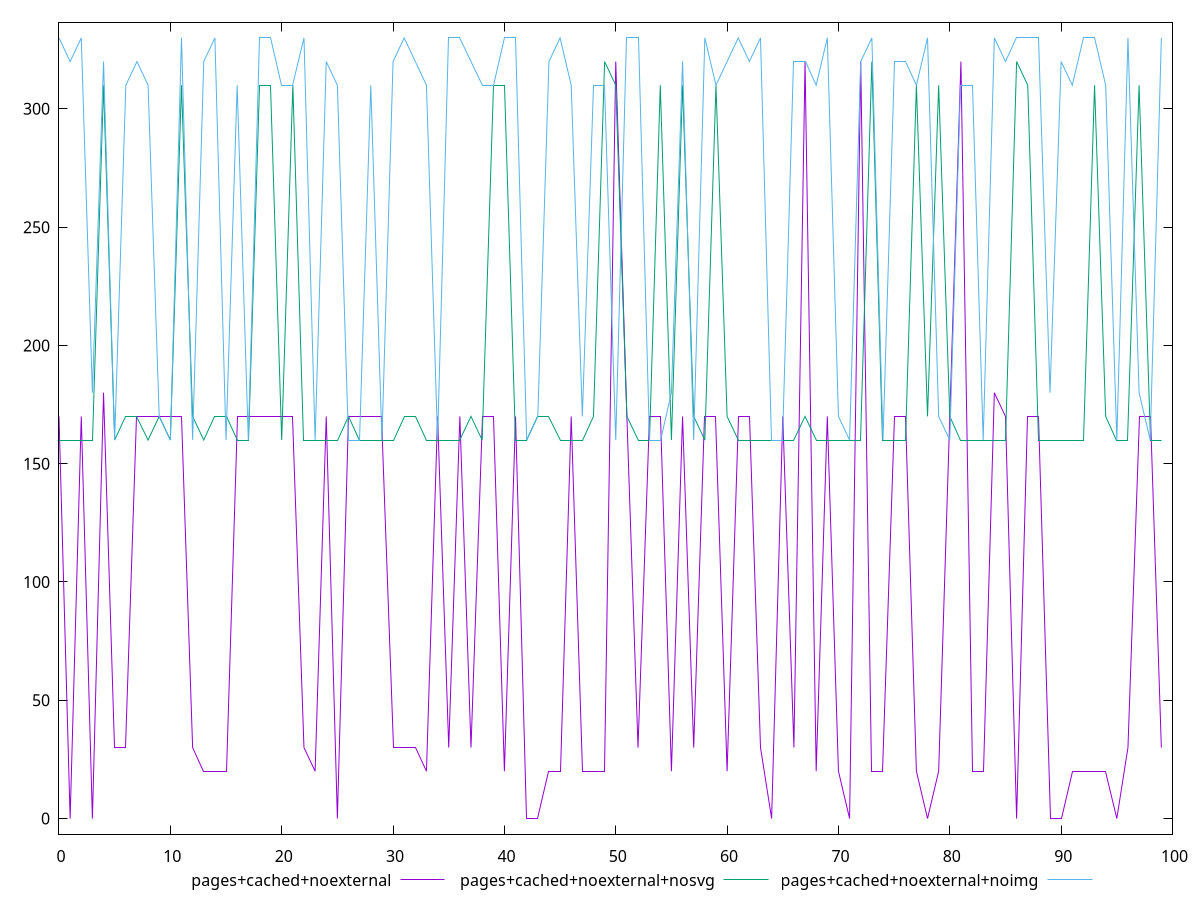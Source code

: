 $_pagesCachedNoexternal <<EOF
170
0
170
0
180
30
30
170
170
170
170
170
30
20
20
20
170
170
170
170
170
170
30
20
170
0
170
170
170
170
30
30
30
20
170
30
170
30
170
170
20
170
0
0
20
20
170
20
20
20
320
170
30
170
170
20
170
30
170
170
20
170
170
30
0
170
30
320
20
170
20
0
320
20
20
170
170
20
0
20
170
320
20
20
180
170
0
170
170
0
0
20
20
20
20
0
30
170
170
30
EOF
$_pagesCachedNoexternalNosvg <<EOF
160
160
160
160
310
160
170
170
160
170
160
310
170
160
170
170
160
160
310
310
160
310
160
160
160
160
170
160
160
160
160
170
170
160
160
160
160
170
160
310
310
160
160
170
170
160
160
160
170
320
310
170
160
160
310
160
310
170
160
310
170
160
160
160
160
160
160
170
160
160
160
160
160
320
160
160
160
310
170
310
170
160
160
160
160
160
320
310
160
160
160
160
160
310
170
160
160
310
160
160
EOF
$_pagesCachedNoexternalNoimg <<EOF
330
320
330
180
320
160
310
320
310
170
160
330
160
320
330
160
310
160
330
330
310
310
330
160
320
310
160
160
310
160
320
330
320
310
160
330
330
320
310
310
330
330
160
170
320
330
310
170
310
310
160
330
330
160
160
180
320
160
330
310
320
330
320
330
160
160
320
320
310
330
170
160
320
330
160
320
320
310
330
170
160
310
310
160
330
320
330
330
330
180
320
310
330
330
310
160
330
180
160
330
EOF
set key outside below
set terminal pngcairo
set output "report_00006_2020-11-02T20-21-41.718Z/uses-http2/uses-http2_pages+cached+noexternal_pages+cached+noexternal+nosvg_pages+cached+noexternal+noimg.png"
set yrange [-6.6000000000000005:336.6]
plot $_pagesCachedNoexternal title "pages+cached+noexternal" with line ,$_pagesCachedNoexternalNosvg title "pages+cached+noexternal+nosvg" with line ,$_pagesCachedNoexternalNoimg title "pages+cached+noexternal+noimg" with line ,
